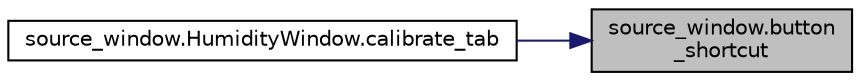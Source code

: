 digraph "source_window.button_shortcut"
{
 // LATEX_PDF_SIZE
  edge [fontname="Helvetica",fontsize="10",labelfontname="Helvetica",labelfontsize="10"];
  node [fontname="Helvetica",fontsize="10",shape=record];
  rankdir="RL";
  Node1 [label="source_window.button\l_shortcut",height=0.2,width=0.4,color="black", fillcolor="grey75", style="filled", fontcolor="black",tooltip="Shortcut to define a button."];
  Node1 -> Node2 [dir="back",color="midnightblue",fontsize="10",style="solid",fontname="Helvetica"];
  Node2 [label="source_window.HumidityWindow.calibrate_tab",height=0.2,width=0.4,color="black", fillcolor="white", style="filled",URL="$classsource__window_1_1_humidity_window.html#aecdb65ad9547c803f878244f4d3f8042",tooltip="Calibrate mode."];
}
